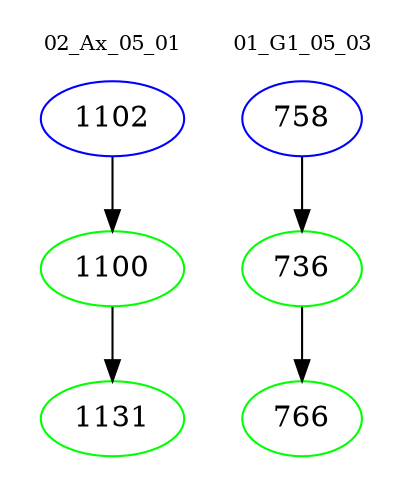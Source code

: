 digraph{
subgraph cluster_0 {
color = white
label = "02_Ax_05_01";
fontsize=10;
T0_1102 [label="1102", color="blue"]
T0_1102 -> T0_1100 [color="black"]
T0_1100 [label="1100", color="green"]
T0_1100 -> T0_1131 [color="black"]
T0_1131 [label="1131", color="green"]
}
subgraph cluster_1 {
color = white
label = "01_G1_05_03";
fontsize=10;
T1_758 [label="758", color="blue"]
T1_758 -> T1_736 [color="black"]
T1_736 [label="736", color="green"]
T1_736 -> T1_766 [color="black"]
T1_766 [label="766", color="green"]
}
}
